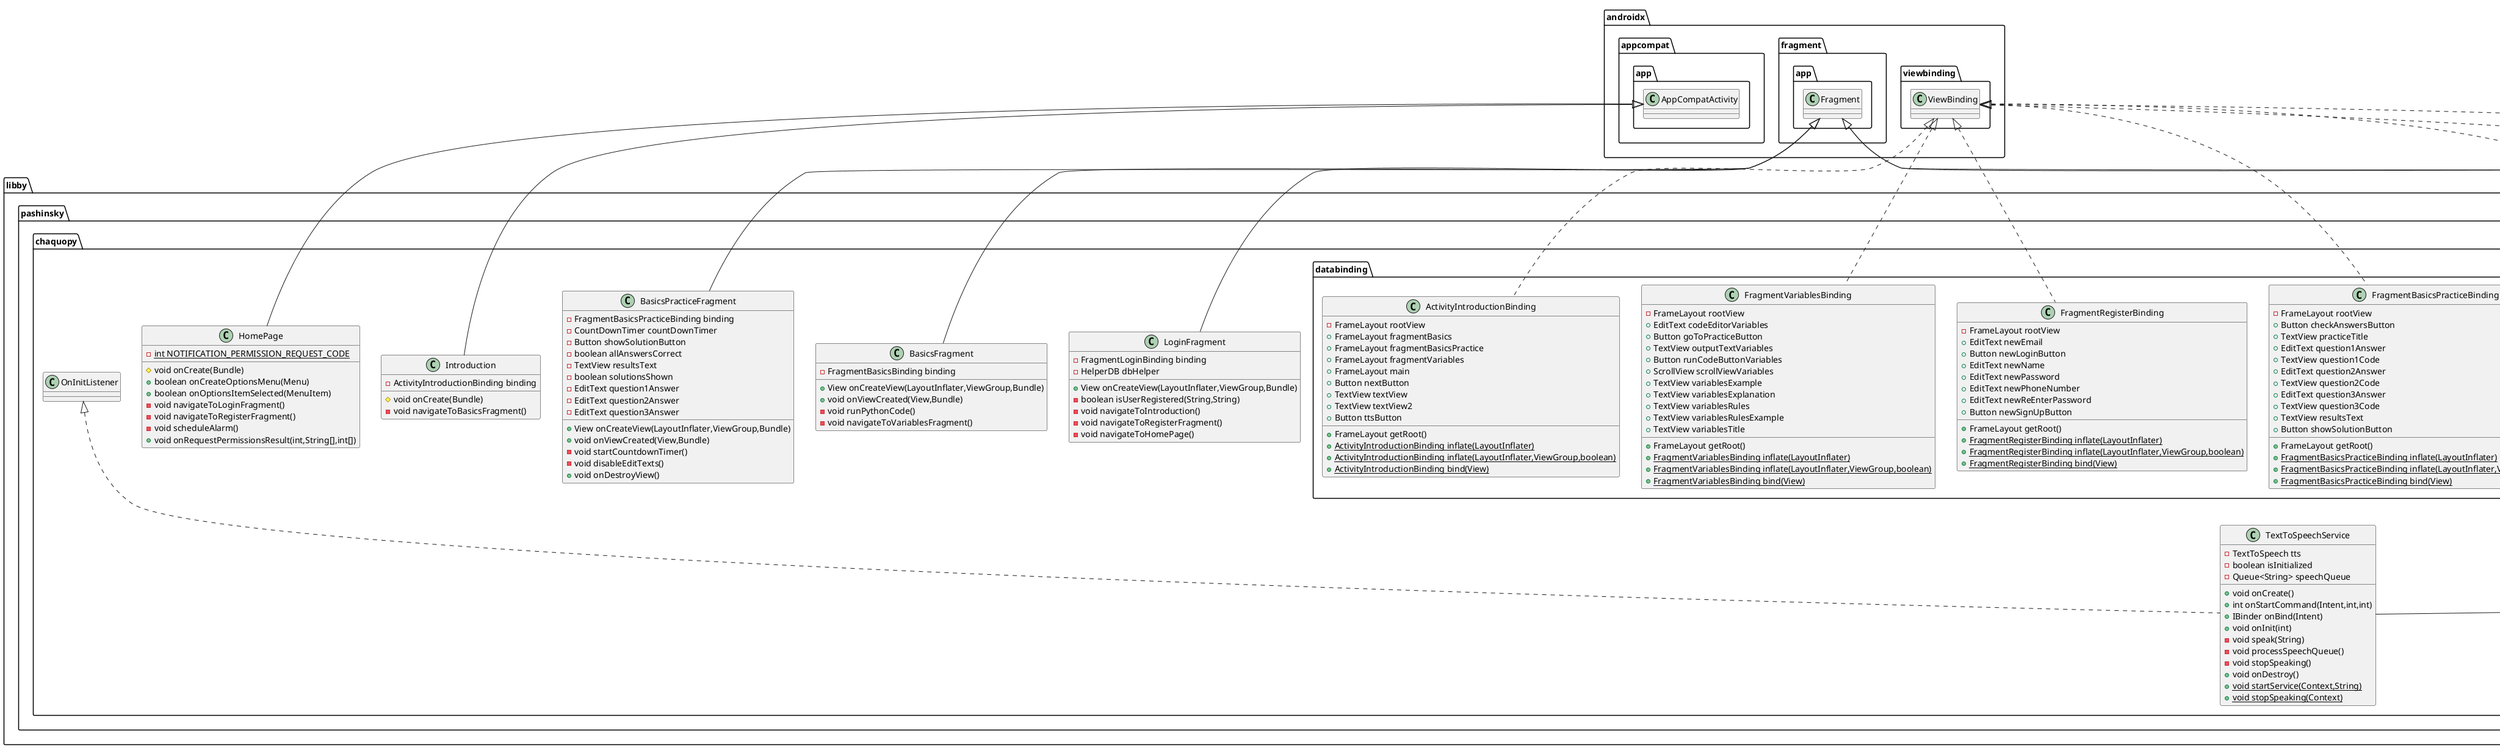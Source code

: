 @startuml
class libby.pashinsky.chaquopy.Introduction {
- ActivityIntroductionBinding binding
# void onCreate(Bundle)
- void navigateToBasicsFragment()
}


class libby.pashinsky.chaquopy.databinding.FragmentBasicsBinding {
- FrameLayout rootView
+ TextView StartingWithBasics
+ EditText codeEditor
+ TextView codeExample
+ TextView codeExample2
+ TextView explanation
+ TextView newlineAndConcatenation
+ Button nextButton
+ TextView outputText
+ Button runCodeButton
+ ScrollView scrollView
+ FrameLayout getRoot()
+ {static} FragmentBasicsBinding inflate(LayoutInflater)
+ {static} FragmentBasicsBinding inflate(LayoutInflater,ViewGroup,boolean)
+ {static} FragmentBasicsBinding bind(View)
}


class libby.pashinsky.chaquopy.LoginFragment {
- FragmentLoginBinding binding
- HelperDB dbHelper
+ View onCreateView(LayoutInflater,ViewGroup,Bundle)
- boolean isUserRegistered(String,String)
- void navigateToIntroduction()
- void navigateToRegisterFragment()
- void navigateToHomePage()
}


class libby.pashinsky.chaquopy.databinding.HomePageBinding {
- FrameLayout rootView
+ TextView LearningPython
+ Button LoginButton
+ ImageView PythonIcon
+ TextView WithLibbyPashinsky
+ FrameLayout fragmentLogin
+ FrameLayout fragmentRegister
+ FrameLayout getRoot()
+ {static} HomePageBinding inflate(LayoutInflater)
+ {static} HomePageBinding inflate(LayoutInflater,ViewGroup,boolean)
+ {static} HomePageBinding bind(View)
}


class libby.pashinsky.chaquopy.databinding.FragmentBasicsPracticeBinding {
- FrameLayout rootView
+ Button checkAnswersButton
+ TextView practiceTitle
+ EditText question1Answer
+ TextView question1Code
+ EditText question2Answer
+ TextView question2Code
+ EditText question3Answer
+ TextView question3Code
+ TextView resultsText
+ Button showSolutionButton
+ FrameLayout getRoot()
+ {static} FragmentBasicsPracticeBinding inflate(LayoutInflater)
+ {static} FragmentBasicsPracticeBinding inflate(LayoutInflater,ViewGroup,boolean)
+ {static} FragmentBasicsPracticeBinding bind(View)
}


class libby.pashinsky.chaquopy.databinding.FragmentRegisterBinding {
- FrameLayout rootView
+ EditText newEmail
+ Button newLoginButton
+ EditText newName
+ EditText newPassword
+ EditText newPhoneNumber
+ EditText newReEnterPassword
+ Button newSignUpButton
+ FrameLayout getRoot()
+ {static} FragmentRegisterBinding inflate(LayoutInflater)
+ {static} FragmentRegisterBinding inflate(LayoutInflater,ViewGroup,boolean)
+ {static} FragmentRegisterBinding bind(View)
}


class libby.pashinsky.chaquopy.BasicsFragment {
- FragmentBasicsBinding binding
+ View onCreateView(LayoutInflater,ViewGroup,Bundle)
+ void onViewCreated(View,Bundle)
- void runPythonCode()
- void navigateToVariablesFragment()
}


class libby.pashinsky.chaquopy.UserDetails {
- String name
- String email
- String password
- String phoneNumber
+ String toString()
+ String getName()
+ void setName(String)
+ String getEmail()
+ void setEmail(String)
+ String getPassword()
+ void setPassword(String)
+ String getPhoneNumber()
+ void setPhoneNumber(String)
}


class libby.pashinsky.chaquopy.NotificationReceiver {
- {static} String CHANNEL_ID
- {static} String CHANNEL_NAME
- {static} int NOTIFICATION_ID
+ void onReceive(Context,Intent)
- void createNotificationChannel(Context)
}


class libby.pashinsky.chaquopy.HomePage {
- {static} int NOTIFICATION_PERMISSION_REQUEST_CODE
# void onCreate(Bundle)
+ boolean onCreateOptionsMenu(Menu)
+ boolean onOptionsItemSelected(MenuItem)
- void navigateToLoginFragment()
- void navigateToRegisterFragment()
- void scheduleAlarm()
+ void onRequestPermissionsResult(int,String[],int[])
}


class michal.shefer.chaquipy.ExampleUnitTest {
+ void addition_isCorrect()
}

class libby.pashinsky.chaquopy.databinding.FragmentVariablesBinding {
- FrameLayout rootView
+ EditText codeEditorVariables
+ Button goToPracticeButton
+ TextView outputTextVariables
+ Button runCodeButtonVariables
+ ScrollView scrollViewVariables
+ TextView variablesExample
+ TextView variablesExplanation
+ TextView variablesRules
+ TextView variablesRulesExample
+ TextView variablesTitle
+ FrameLayout getRoot()
+ {static} FragmentVariablesBinding inflate(LayoutInflater)
+ {static} FragmentVariablesBinding inflate(LayoutInflater,ViewGroup,boolean)
+ {static} FragmentVariablesBinding bind(View)
}


class libby.pashinsky.chaquopy.RegisterFragment {
- FragmentRegisterBinding binding
+ View onCreateView(LayoutInflater,ViewGroup,Bundle)
- void navigateToLoginFragment()
}


class michal.shefer.chaquipy.ExampleInstrumentedTest {
+ void useAppContext()
}

class libby.pashinsky.chaquopy.databinding.ActivityIntroductionBinding {
- FrameLayout rootView
+ FrameLayout fragmentBasics
+ FrameLayout fragmentBasicsPractice
+ FrameLayout fragmentVariables
+ FrameLayout main
+ Button nextButton
+ TextView textView
+ TextView textView2
+ Button ttsButton
+ FrameLayout getRoot()
+ {static} ActivityIntroductionBinding inflate(LayoutInflater)
+ {static} ActivityIntroductionBinding inflate(LayoutInflater,ViewGroup,boolean)
+ {static} ActivityIntroductionBinding bind(View)
}


class libby.pashinsky.chaquopy.TextToSpeechService {
- TextToSpeech tts
- boolean isInitialized
- Queue<String> speechQueue
+ void onCreate()
+ int onStartCommand(Intent,int,int)
+ IBinder onBind(Intent)
+ void onInit(int)
- void speak(String)
- void processSpeechQueue()
- void stopSpeaking()
+ void onDestroy()
+ {static} void startService(Context,String)
+ {static} void stopSpeaking(Context)
}


class libby.pashinsky.chaquopy.VariablesFragment {
- FragmentVariablesBinding binding
+ View onCreateView(LayoutInflater,ViewGroup,Bundle)
+ void onViewCreated(View,Bundle)
+ void navigateToBasicsPracticeFragment()
- void runPythonCode()
}


class libby.pashinsky.chaquopy.databinding.FragmentLoginBinding {
- FrameLayout rootView
+ EditText EnterEmail
+ EditText EnterPassword
+ Button buttonLogin
+ Button buttonSignUp
+ Button gotoHomePageButton
+ FrameLayout getRoot()
+ {static} FragmentLoginBinding inflate(LayoutInflater)
+ {static} FragmentLoginBinding inflate(LayoutInflater,ViewGroup,boolean)
+ {static} FragmentLoginBinding bind(View)
}


class libby.pashinsky.chaquopy.BasicsPracticeFragment {
- FragmentBasicsPracticeBinding binding
- CountDownTimer countDownTimer
- Button showSolutionButton
- boolean allAnswersCorrect
- TextView resultsText
- boolean solutionsShown
- EditText question1Answer
- EditText question2Answer
- EditText question3Answer
+ View onCreateView(LayoutInflater,ViewGroup,Bundle)
+ void onViewCreated(View,Bundle)
- void startCountdownTimer()
- void disableEditTexts()
+ void onDestroyView()
}


class libby.pashinsky.chaquopy.HelperDB {
- {static} String DATABASE_NAME
- {static} int DATABASE_VERSION
+ {static} String USERS_TABLE
+ {static} String USER_NAME
+ {static} String USER_EMAIL
+ {static} String USER_PWD
+ {static} String USER_PHONE
+ void onCreate(SQLiteDatabase)
+ void onUpgrade(SQLiteDatabase,int,int)
+ boolean insertUser(String,String,String,String)
+ String getPasswordByEmail(String)
}




androidx.appcompat.app.AppCompatActivity <|-- libby.pashinsky.chaquopy.Introduction
androidx.viewbinding.ViewBinding <|.. libby.pashinsky.chaquopy.databinding.FragmentBasicsBinding
androidx.fragment.app.Fragment <|-- libby.pashinsky.chaquopy.LoginFragment
androidx.viewbinding.ViewBinding <|.. libby.pashinsky.chaquopy.databinding.HomePageBinding
androidx.viewbinding.ViewBinding <|.. libby.pashinsky.chaquopy.databinding.FragmentBasicsPracticeBinding
androidx.viewbinding.ViewBinding <|.. libby.pashinsky.chaquopy.databinding.FragmentRegisterBinding
androidx.fragment.app.Fragment <|-- libby.pashinsky.chaquopy.BasicsFragment
android.content.BroadcastReceiver <|-- libby.pashinsky.chaquopy.NotificationReceiver
androidx.appcompat.app.AppCompatActivity <|-- libby.pashinsky.chaquopy.HomePage
androidx.viewbinding.ViewBinding <|.. libby.pashinsky.chaquopy.databinding.FragmentVariablesBinding
androidx.fragment.app.Fragment <|-- libby.pashinsky.chaquopy.RegisterFragment
androidx.viewbinding.ViewBinding <|.. libby.pashinsky.chaquopy.databinding.ActivityIntroductionBinding
libby.pashinsky.chaquopy.OnInitListener <|.. libby.pashinsky.chaquopy.TextToSpeechService
android.app.Service <|-- libby.pashinsky.chaquopy.TextToSpeechService
androidx.fragment.app.Fragment <|-- libby.pashinsky.chaquopy.VariablesFragment
androidx.viewbinding.ViewBinding <|.. libby.pashinsky.chaquopy.databinding.FragmentLoginBinding
androidx.fragment.app.Fragment <|-- libby.pashinsky.chaquopy.BasicsPracticeFragment
android.database.sqlite.SQLiteOpenHelper <|-- libby.pashinsky.chaquopy.HelperDB
@enduml